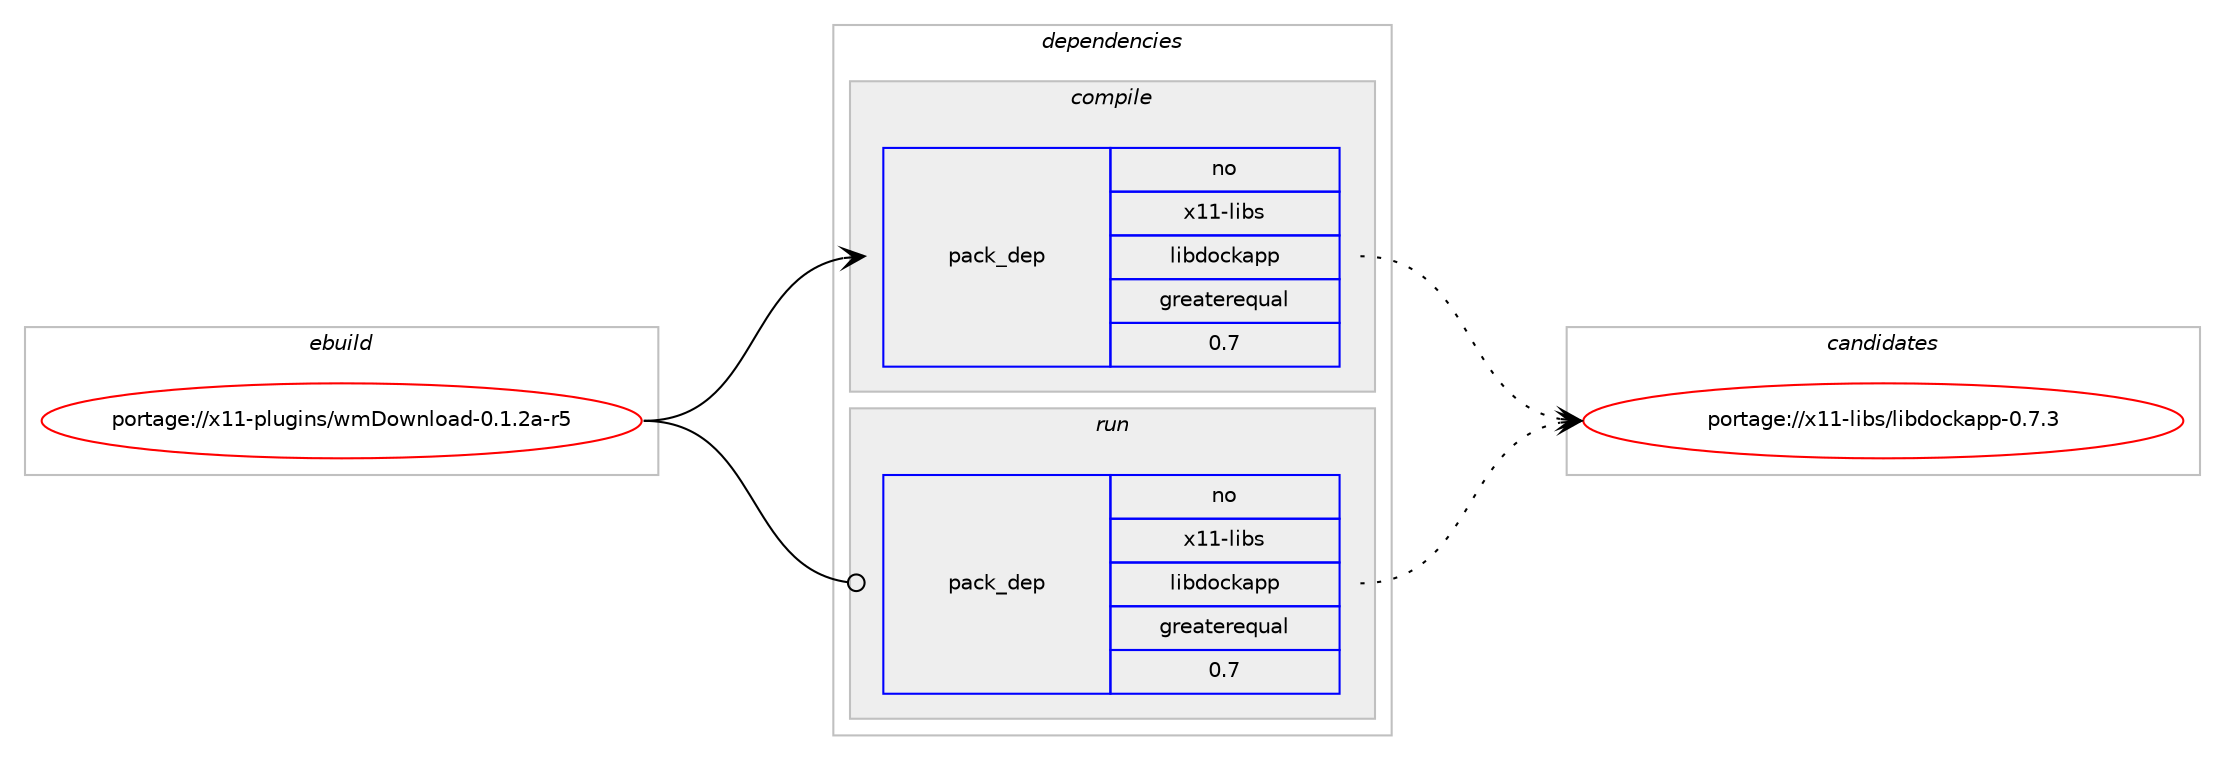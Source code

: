 digraph prolog {

# *************
# Graph options
# *************

newrank=true;
concentrate=true;
compound=true;
graph [rankdir=LR,fontname=Helvetica,fontsize=10,ranksep=1.5];#, ranksep=2.5, nodesep=0.2];
edge  [arrowhead=vee];
node  [fontname=Helvetica,fontsize=10];

# **********
# The ebuild
# **********

subgraph cluster_leftcol {
color=gray;
rank=same;
label=<<i>ebuild</i>>;
id [label="portage://x11-plugins/wmDownload-0.1.2a-r5", color=red, width=4, href="../x11-plugins/wmDownload-0.1.2a-r5.svg"];
}

# ****************
# The dependencies
# ****************

subgraph cluster_midcol {
color=gray;
label=<<i>dependencies</i>>;
subgraph cluster_compile {
fillcolor="#eeeeee";
style=filled;
label=<<i>compile</i>>;
# *** BEGIN UNKNOWN DEPENDENCY TYPE (TODO) ***
# id -> package_dependency(portage://x11-plugins/wmDownload-0.1.2a-r5,install,no,x11-libs,libX11,none,[,,],[],[])
# *** END UNKNOWN DEPENDENCY TYPE (TODO) ***

# *** BEGIN UNKNOWN DEPENDENCY TYPE (TODO) ***
# id -> package_dependency(portage://x11-plugins/wmDownload-0.1.2a-r5,install,no,x11-libs,libXext,none,[,,],[],[])
# *** END UNKNOWN DEPENDENCY TYPE (TODO) ***

# *** BEGIN UNKNOWN DEPENDENCY TYPE (TODO) ***
# id -> package_dependency(portage://x11-plugins/wmDownload-0.1.2a-r5,install,no,x11-libs,libXpm,none,[,,],[],[])
# *** END UNKNOWN DEPENDENCY TYPE (TODO) ***

subgraph pack1518 {
dependency2370 [label=<<TABLE BORDER="0" CELLBORDER="1" CELLSPACING="0" CELLPADDING="4" WIDTH="220"><TR><TD ROWSPAN="6" CELLPADDING="30">pack_dep</TD></TR><TR><TD WIDTH="110">no</TD></TR><TR><TD>x11-libs</TD></TR><TR><TD>libdockapp</TD></TR><TR><TD>greaterequal</TD></TR><TR><TD>0.7</TD></TR></TABLE>>, shape=none, color=blue];
}
id:e -> dependency2370:w [weight=20,style="solid",arrowhead="vee"];
}
subgraph cluster_compileandrun {
fillcolor="#eeeeee";
style=filled;
label=<<i>compile and run</i>>;
}
subgraph cluster_run {
fillcolor="#eeeeee";
style=filled;
label=<<i>run</i>>;
# *** BEGIN UNKNOWN DEPENDENCY TYPE (TODO) ***
# id -> package_dependency(portage://x11-plugins/wmDownload-0.1.2a-r5,run,no,x11-libs,libX11,none,[,,],[],[])
# *** END UNKNOWN DEPENDENCY TYPE (TODO) ***

# *** BEGIN UNKNOWN DEPENDENCY TYPE (TODO) ***
# id -> package_dependency(portage://x11-plugins/wmDownload-0.1.2a-r5,run,no,x11-libs,libXext,none,[,,],[],[])
# *** END UNKNOWN DEPENDENCY TYPE (TODO) ***

# *** BEGIN UNKNOWN DEPENDENCY TYPE (TODO) ***
# id -> package_dependency(portage://x11-plugins/wmDownload-0.1.2a-r5,run,no,x11-libs,libXpm,none,[,,],[],[])
# *** END UNKNOWN DEPENDENCY TYPE (TODO) ***

subgraph pack1519 {
dependency2371 [label=<<TABLE BORDER="0" CELLBORDER="1" CELLSPACING="0" CELLPADDING="4" WIDTH="220"><TR><TD ROWSPAN="6" CELLPADDING="30">pack_dep</TD></TR><TR><TD WIDTH="110">no</TD></TR><TR><TD>x11-libs</TD></TR><TR><TD>libdockapp</TD></TR><TR><TD>greaterequal</TD></TR><TR><TD>0.7</TD></TR></TABLE>>, shape=none, color=blue];
}
id:e -> dependency2371:w [weight=20,style="solid",arrowhead="odot"];
}
}

# **************
# The candidates
# **************

subgraph cluster_choices {
rank=same;
color=gray;
label=<<i>candidates</i>>;

subgraph choice1518 {
color=black;
nodesep=1;
choice1204949451081059811547108105981001119910797112112454846554651 [label="portage://x11-libs/libdockapp-0.7.3", color=red, width=4,href="../x11-libs/libdockapp-0.7.3.svg"];
dependency2370:e -> choice1204949451081059811547108105981001119910797112112454846554651:w [style=dotted,weight="100"];
}
subgraph choice1519 {
color=black;
nodesep=1;
choice1204949451081059811547108105981001119910797112112454846554651 [label="portage://x11-libs/libdockapp-0.7.3", color=red, width=4,href="../x11-libs/libdockapp-0.7.3.svg"];
dependency2371:e -> choice1204949451081059811547108105981001119910797112112454846554651:w [style=dotted,weight="100"];
}
}

}
